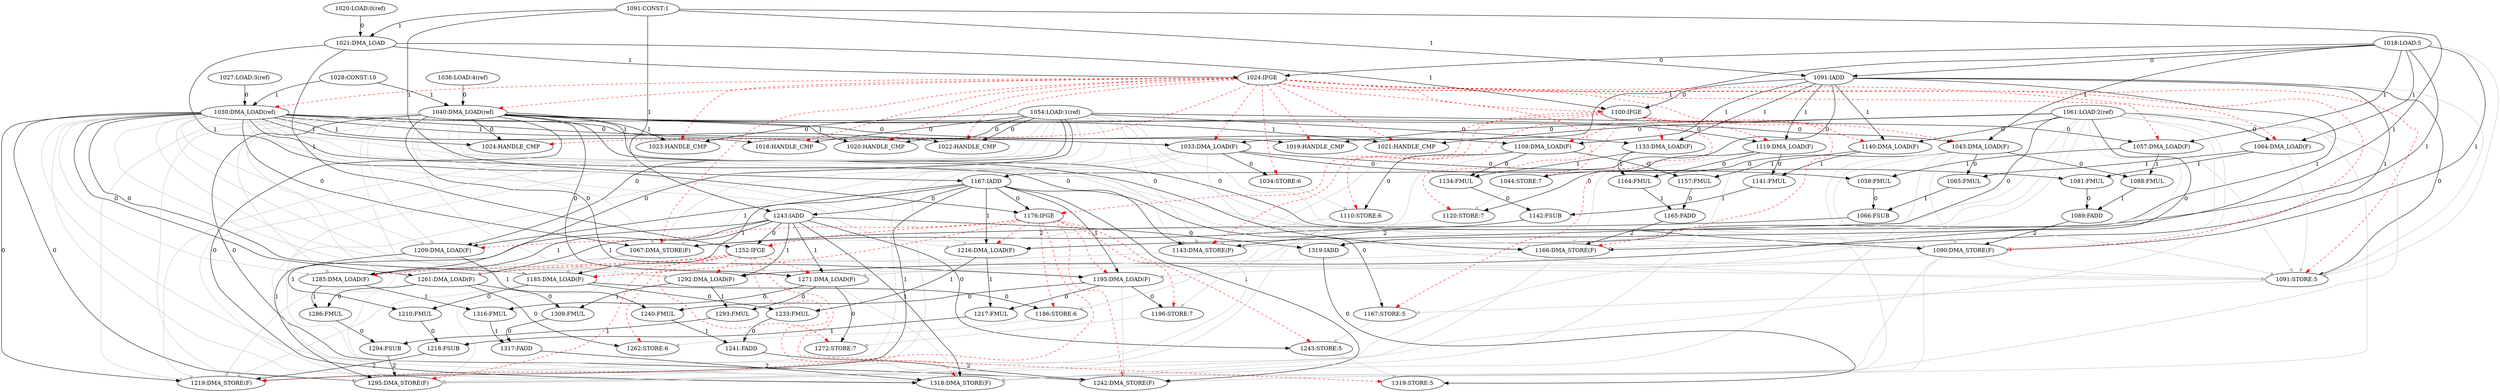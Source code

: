 digraph depgraph {
"1091:IADD" -> "1091:STORE:5"[label=0];
"1018:LOAD:5" -> "1091:STORE:5"[color=gray];
"1024:IFGE" -> "1091:STORE:5"[color=red,style=dashed];
"1033:DMA_LOAD(F)" -> "1091:STORE:5"[color=gray];
"1043:DMA_LOAD(F)" -> "1091:STORE:5"[color=gray];
"1057:DMA_LOAD(F)" -> "1091:STORE:5"[color=gray];
"1064:DMA_LOAD(F)" -> "1091:STORE:5"[color=gray];
"1067:DMA_STORE(F)" -> "1091:STORE:5"[color=gray];
"1090:DMA_STORE(F)" -> "1091:STORE:5"[color=gray];
"1091:IADD" -> "1091:STORE:5"[color=gray];
"1018:LOAD:5" -> "1024:IFGE"[label=0];
"1021:DMA_LOAD" -> "1024:IFGE"[label=1];
"1030:DMA_LOAD(ref)" -> "1033:DMA_LOAD(F)"[label=0];
"1018:LOAD:5" -> "1033:DMA_LOAD(F)"[label=1];
"1024:IFGE" -> "1033:DMA_LOAD(F)"[color=red,style=dashed];
"1040:DMA_LOAD(ref)" -> "1043:DMA_LOAD(F)"[label=0];
"1018:LOAD:5" -> "1043:DMA_LOAD(F)"[label=1];
"1024:IFGE" -> "1043:DMA_LOAD(F)"[color=red,style=dashed];
"1054:LOAD:1(ref)" -> "1057:DMA_LOAD(F)"[label=0];
"1018:LOAD:5" -> "1057:DMA_LOAD(F)"[label=1];
"1024:IFGE" -> "1057:DMA_LOAD(F)"[color=red,style=dashed];
"1061:LOAD:2(ref)" -> "1064:DMA_LOAD(F)"[label=0];
"1018:LOAD:5" -> "1064:DMA_LOAD(F)"[label=1];
"1024:IFGE" -> "1064:DMA_LOAD(F)"[color=red,style=dashed];
"1030:DMA_LOAD(ref)" -> "1067:DMA_STORE(F)"[label=0];
"1018:LOAD:5" -> "1067:DMA_STORE(F)"[label=1];
"1066:FSUB" -> "1067:DMA_STORE(F)"[label=2];
"1024:IFGE" -> "1067:DMA_STORE(F)"[color=red,style=dashed];
"1033:DMA_LOAD(F)" -> "1067:DMA_STORE(F)"[color=gray];
"1040:DMA_LOAD(ref)" -> "1067:DMA_STORE(F)"[color=gray];
"1054:LOAD:1(ref)" -> "1067:DMA_STORE(F)"[color=gray];
"1061:LOAD:2(ref)" -> "1067:DMA_STORE(F)"[color=gray];
"1040:DMA_LOAD(ref)" -> "1090:DMA_STORE(F)"[label=0];
"1018:LOAD:5" -> "1090:DMA_STORE(F)"[label=1];
"1089:FADD" -> "1090:DMA_STORE(F)"[label=2];
"1024:IFGE" -> "1090:DMA_STORE(F)"[color=red,style=dashed];
"1030:DMA_LOAD(ref)" -> "1090:DMA_STORE(F)"[color=gray];
"1043:DMA_LOAD(F)" -> "1090:DMA_STORE(F)"[color=gray];
"1054:LOAD:1(ref)" -> "1090:DMA_STORE(F)"[color=gray];
"1061:LOAD:2(ref)" -> "1090:DMA_STORE(F)"[color=gray];
"1018:LOAD:5" -> "1091:IADD"[label=0];
"1091:CONST:1" -> "1091:IADD"[label=1];
"1020:LOAD:0(ref)" -> "1021:DMA_LOAD"[label=0];
"1091:CONST:1" -> "1021:DMA_LOAD"[label=1];
"1091:IADD" -> "1100:IFGE"[label=0];
"1021:DMA_LOAD" -> "1100:IFGE"[label=1];
"1024:IFGE" -> "1100:IFGE"[color=red,style=dashed];
"1167:IADD" -> "1176:IFGE"[label=0];
"1021:DMA_LOAD" -> "1176:IFGE"[label=1];
"1100:IFGE" -> "1176:IFGE"[color=red,style=dashed];
"1243:IADD" -> "1252:IFGE"[label=0];
"1021:DMA_LOAD" -> "1252:IFGE"[label=1];
"1176:IFGE" -> "1252:IFGE"[color=red,style=dashed];
"1027:LOAD:3(ref)" -> "1030:DMA_LOAD(ref)"[label=0];
"1028:CONST:10" -> "1030:DMA_LOAD(ref)"[label=1];
"1024:IFGE" -> "1030:DMA_LOAD(ref)"[color=red,style=dashed];
"1033:DMA_LOAD(F)" -> "1034:STORE:6"[label=0];
"1024:IFGE" -> "1034:STORE:6"[color=red,style=dashed];
"1036:LOAD:4(ref)" -> "1040:DMA_LOAD(ref)"[label=0];
"1028:CONST:10" -> "1040:DMA_LOAD(ref)"[label=1];
"1024:IFGE" -> "1040:DMA_LOAD(ref)"[color=red,style=dashed];
"1043:DMA_LOAD(F)" -> "1044:STORE:7"[label=0];
"1024:IFGE" -> "1044:STORE:7"[color=red,style=dashed];
"1040:DMA_LOAD(ref)" -> "1166:DMA_STORE(F)"[label=0];
"1091:IADD" -> "1166:DMA_STORE(F)"[label=1];
"1165:FADD" -> "1166:DMA_STORE(F)"[label=2];
"1030:DMA_LOAD(ref)" -> "1166:DMA_STORE(F)"[color=gray];
"1054:LOAD:1(ref)" -> "1166:DMA_STORE(F)"[color=gray];
"1061:LOAD:2(ref)" -> "1166:DMA_STORE(F)"[color=gray];
"1100:IFGE" -> "1166:DMA_STORE(F)"[color=red,style=dashed];
"1119:DMA_LOAD(F)" -> "1166:DMA_STORE(F)"[color=gray];
"1040:DMA_LOAD(ref)" -> "1195:DMA_LOAD(F)"[label=0];
"1167:IADD" -> "1195:DMA_LOAD(F)"[label=1];
"1030:DMA_LOAD(ref)" -> "1195:DMA_LOAD(F)"[color=gray];
"1090:DMA_STORE(F)" -> "1195:DMA_LOAD(F)"[color=gray];
"1176:IFGE" -> "1195:DMA_LOAD(F)"[color=red,style=dashed];
"1054:LOAD:1(ref)" -> "1209:DMA_LOAD(F)"[label=0];
"1167:IADD" -> "1209:DMA_LOAD(F)"[label=1];
"1030:DMA_LOAD(ref)" -> "1209:DMA_LOAD(F)"[color=gray];
"1040:DMA_LOAD(ref)" -> "1209:DMA_LOAD(F)"[color=gray];
"1176:IFGE" -> "1209:DMA_LOAD(F)"[color=red,style=dashed];
"1061:LOAD:2(ref)" -> "1216:DMA_LOAD(F)"[label=0];
"1167:IADD" -> "1216:DMA_LOAD(F)"[label=1];
"1030:DMA_LOAD(ref)" -> "1216:DMA_LOAD(F)"[color=gray];
"1040:DMA_LOAD(ref)" -> "1216:DMA_LOAD(F)"[color=gray];
"1176:IFGE" -> "1216:DMA_LOAD(F)"[color=red,style=dashed];
"1040:DMA_LOAD(ref)" -> "1242:DMA_STORE(F)"[label=0];
"1167:IADD" -> "1242:DMA_STORE(F)"[label=1];
"1241:FADD" -> "1242:DMA_STORE(F)"[label=2];
"1030:DMA_LOAD(ref)" -> "1242:DMA_STORE(F)"[color=gray];
"1043:DMA_LOAD(F)" -> "1242:DMA_STORE(F)"[color=gray];
"1054:LOAD:1(ref)" -> "1242:DMA_STORE(F)"[color=gray];
"1061:LOAD:2(ref)" -> "1242:DMA_STORE(F)"[color=gray];
"1090:DMA_STORE(F)" -> "1242:DMA_STORE(F)"[color=gray];
"1176:IFGE" -> "1242:DMA_STORE(F)"[color=red,style=dashed];
"1195:DMA_LOAD(F)" -> "1242:DMA_STORE(F)"[color=gray];
"1040:DMA_LOAD(ref)" -> "1271:DMA_LOAD(F)"[label=0];
"1243:IADD" -> "1271:DMA_LOAD(F)"[label=1];
"1030:DMA_LOAD(ref)" -> "1271:DMA_LOAD(F)"[color=gray];
"1090:DMA_STORE(F)" -> "1271:DMA_LOAD(F)"[color=gray];
"1166:DMA_STORE(F)" -> "1271:DMA_LOAD(F)"[color=gray];
"1252:IFGE" -> "1271:DMA_LOAD(F)"[color=red,style=dashed];
"1054:LOAD:1(ref)" -> "1285:DMA_LOAD(F)"[label=0];
"1243:IADD" -> "1285:DMA_LOAD(F)"[label=1];
"1030:DMA_LOAD(ref)" -> "1285:DMA_LOAD(F)"[color=gray];
"1040:DMA_LOAD(ref)" -> "1285:DMA_LOAD(F)"[color=gray];
"1252:IFGE" -> "1285:DMA_LOAD(F)"[color=red,style=dashed];
"1061:LOAD:2(ref)" -> "1292:DMA_LOAD(F)"[label=0];
"1243:IADD" -> "1292:DMA_LOAD(F)"[label=1];
"1030:DMA_LOAD(ref)" -> "1292:DMA_LOAD(F)"[color=gray];
"1040:DMA_LOAD(ref)" -> "1292:DMA_LOAD(F)"[color=gray];
"1252:IFGE" -> "1292:DMA_LOAD(F)"[color=red,style=dashed];
"1040:DMA_LOAD(ref)" -> "1318:DMA_STORE(F)"[label=0];
"1243:IADD" -> "1318:DMA_STORE(F)"[label=1];
"1317:FADD" -> "1318:DMA_STORE(F)"[label=2];
"1030:DMA_LOAD(ref)" -> "1318:DMA_STORE(F)"[color=gray];
"1043:DMA_LOAD(F)" -> "1318:DMA_STORE(F)"[color=gray];
"1054:LOAD:1(ref)" -> "1318:DMA_STORE(F)"[color=gray];
"1061:LOAD:2(ref)" -> "1318:DMA_STORE(F)"[color=gray];
"1090:DMA_STORE(F)" -> "1318:DMA_STORE(F)"[color=gray];
"1119:DMA_LOAD(F)" -> "1318:DMA_STORE(F)"[color=gray];
"1166:DMA_STORE(F)" -> "1318:DMA_STORE(F)"[color=gray];
"1252:IFGE" -> "1318:DMA_STORE(F)"[color=red,style=dashed];
"1271:DMA_LOAD(F)" -> "1318:DMA_STORE(F)"[color=gray];
"1030:DMA_LOAD(ref)" -> "1109:DMA_LOAD(F)"[label=0];
"1091:IADD" -> "1109:DMA_LOAD(F)"[label=1];
"1100:IFGE" -> "1109:DMA_LOAD(F)"[color=red,style=dashed];
"1030:DMA_LOAD(ref)" -> "1143:DMA_STORE(F)"[label=0];
"1091:IADD" -> "1143:DMA_STORE(F)"[label=1];
"1142:FSUB" -> "1143:DMA_STORE(F)"[label=2];
"1040:DMA_LOAD(ref)" -> "1143:DMA_STORE(F)"[color=gray];
"1054:LOAD:1(ref)" -> "1143:DMA_STORE(F)"[color=gray];
"1061:LOAD:2(ref)" -> "1143:DMA_STORE(F)"[color=gray];
"1100:IFGE" -> "1143:DMA_STORE(F)"[color=red,style=dashed];
"1109:DMA_LOAD(F)" -> "1143:DMA_STORE(F)"[color=gray];
"1030:DMA_LOAD(ref)" -> "1185:DMA_LOAD(F)"[label=0];
"1167:IADD" -> "1185:DMA_LOAD(F)"[label=1];
"1040:DMA_LOAD(ref)" -> "1185:DMA_LOAD(F)"[color=gray];
"1067:DMA_STORE(F)" -> "1185:DMA_LOAD(F)"[color=gray];
"1176:IFGE" -> "1185:DMA_LOAD(F)"[color=red,style=dashed];
"1030:DMA_LOAD(ref)" -> "1219:DMA_STORE(F)"[label=0];
"1167:IADD" -> "1219:DMA_STORE(F)"[label=1];
"1218:FSUB" -> "1219:DMA_STORE(F)"[label=2];
"1033:DMA_LOAD(F)" -> "1219:DMA_STORE(F)"[color=gray];
"1040:DMA_LOAD(ref)" -> "1219:DMA_STORE(F)"[color=gray];
"1054:LOAD:1(ref)" -> "1219:DMA_STORE(F)"[color=gray];
"1061:LOAD:2(ref)" -> "1219:DMA_STORE(F)"[color=gray];
"1067:DMA_STORE(F)" -> "1219:DMA_STORE(F)"[color=gray];
"1176:IFGE" -> "1219:DMA_STORE(F)"[color=red,style=dashed];
"1185:DMA_LOAD(F)" -> "1219:DMA_STORE(F)"[color=gray];
"1030:DMA_LOAD(ref)" -> "1261:DMA_LOAD(F)"[label=0];
"1243:IADD" -> "1261:DMA_LOAD(F)"[label=1];
"1040:DMA_LOAD(ref)" -> "1261:DMA_LOAD(F)"[color=gray];
"1067:DMA_STORE(F)" -> "1261:DMA_LOAD(F)"[color=gray];
"1143:DMA_STORE(F)" -> "1261:DMA_LOAD(F)"[color=gray];
"1252:IFGE" -> "1261:DMA_LOAD(F)"[color=red,style=dashed];
"1030:DMA_LOAD(ref)" -> "1295:DMA_STORE(F)"[label=0];
"1243:IADD" -> "1295:DMA_STORE(F)"[label=1];
"1294:FSUB" -> "1295:DMA_STORE(F)"[label=2];
"1033:DMA_LOAD(F)" -> "1295:DMA_STORE(F)"[color=gray];
"1040:DMA_LOAD(ref)" -> "1295:DMA_STORE(F)"[color=gray];
"1054:LOAD:1(ref)" -> "1295:DMA_STORE(F)"[color=gray];
"1061:LOAD:2(ref)" -> "1295:DMA_STORE(F)"[color=gray];
"1067:DMA_STORE(F)" -> "1295:DMA_STORE(F)"[color=gray];
"1109:DMA_LOAD(F)" -> "1295:DMA_STORE(F)"[color=gray];
"1143:DMA_STORE(F)" -> "1295:DMA_STORE(F)"[color=gray];
"1252:IFGE" -> "1295:DMA_STORE(F)"[color=red,style=dashed];
"1261:DMA_LOAD(F)" -> "1295:DMA_STORE(F)"[color=gray];
"1033:DMA_LOAD(F)" -> "1058:FMUL"[label=0];
"1057:DMA_LOAD(F)" -> "1058:FMUL"[label=1];
"1033:DMA_LOAD(F)" -> "1081:FMUL"[label=0];
"1064:DMA_LOAD(F)" -> "1081:FMUL"[label=1];
"1109:DMA_LOAD(F)" -> "1110:STORE:6"[label=0];
"1034:STORE:6" -> "1110:STORE:6"[color=gray];
"1100:IFGE" -> "1110:STORE:6"[color=red,style=dashed];
"1040:DMA_LOAD(ref)" -> "1119:DMA_LOAD(F)"[label=0];
"1091:IADD" -> "1119:DMA_LOAD(F)"[label=1];
"1100:IFGE" -> "1119:DMA_LOAD(F)"[color=red,style=dashed];
"1043:DMA_LOAD(F)" -> "1065:FMUL"[label=0];
"1064:DMA_LOAD(F)" -> "1065:FMUL"[label=1];
"1043:DMA_LOAD(F)" -> "1088:FMUL"[label=0];
"1057:DMA_LOAD(F)" -> "1088:FMUL"[label=1];
"1119:DMA_LOAD(F)" -> "1120:STORE:7"[label=0];
"1044:STORE:7" -> "1120:STORE:7"[color=gray];
"1100:IFGE" -> "1120:STORE:7"[color=red,style=dashed];
"1054:LOAD:1(ref)" -> "1133:DMA_LOAD(F)"[label=0];
"1091:IADD" -> "1133:DMA_LOAD(F)"[label=1];
"1100:IFGE" -> "1133:DMA_LOAD(F)"[color=red,style=dashed];
"1058:FMUL" -> "1066:FSUB"[label=0];
"1065:FMUL" -> "1066:FSUB"[label=1];
"1061:LOAD:2(ref)" -> "1140:DMA_LOAD(F)"[label=0];
"1091:IADD" -> "1140:DMA_LOAD(F)"[label=1];
"1100:IFGE" -> "1140:DMA_LOAD(F)"[color=red,style=dashed];
"1081:FMUL" -> "1089:FADD"[label=0];
"1088:FMUL" -> "1089:FADD"[label=1];
"1091:IADD" -> "1167:IADD"[label=0];
"1091:CONST:1" -> "1167:IADD"[label=1];
"1167:IADD" -> "1243:IADD"[label=0];
"1091:CONST:1" -> "1243:IADD"[label=1];
"1243:IADD" -> "1319:IADD"[label=0];
"1091:CONST:1" -> "1319:IADD"[label=1];
"1167:IADD" -> "1167:STORE:5"[label=0];
"1091:STORE:5" -> "1167:STORE:5"[color=gray];
"1100:IFGE" -> "1167:STORE:5"[color=red,style=dashed];
"1109:DMA_LOAD(F)" -> "1134:FMUL"[label=0];
"1133:DMA_LOAD(F)" -> "1134:FMUL"[label=1];
"1109:DMA_LOAD(F)" -> "1157:FMUL"[label=0];
"1140:DMA_LOAD(F)" -> "1157:FMUL"[label=1];
"1185:DMA_LOAD(F)" -> "1186:STORE:6"[label=0];
"1110:STORE:6" -> "1186:STORE:6"[color=gray];
"1176:IFGE" -> "1186:STORE:6"[color=red,style=dashed];
"1119:DMA_LOAD(F)" -> "1141:FMUL"[label=0];
"1140:DMA_LOAD(F)" -> "1141:FMUL"[label=1];
"1119:DMA_LOAD(F)" -> "1164:FMUL"[label=0];
"1133:DMA_LOAD(F)" -> "1164:FMUL"[label=1];
"1195:DMA_LOAD(F)" -> "1196:STORE:7"[label=0];
"1120:STORE:7" -> "1196:STORE:7"[color=gray];
"1176:IFGE" -> "1196:STORE:7"[color=red,style=dashed];
"1134:FMUL" -> "1142:FSUB"[label=0];
"1141:FMUL" -> "1142:FSUB"[label=1];
"1157:FMUL" -> "1165:FADD"[label=0];
"1164:FMUL" -> "1165:FADD"[label=1];
"1243:IADD" -> "1243:STORE:5"[label=0];
"1167:STORE:5" -> "1243:STORE:5"[color=gray];
"1176:IFGE" -> "1243:STORE:5"[color=red,style=dashed];
"1185:DMA_LOAD(F)" -> "1210:FMUL"[label=0];
"1209:DMA_LOAD(F)" -> "1210:FMUL"[label=1];
"1185:DMA_LOAD(F)" -> "1233:FMUL"[label=0];
"1216:DMA_LOAD(F)" -> "1233:FMUL"[label=1];
"1261:DMA_LOAD(F)" -> "1262:STORE:6"[label=0];
"1186:STORE:6" -> "1262:STORE:6"[color=gray];
"1252:IFGE" -> "1262:STORE:6"[color=red,style=dashed];
"1195:DMA_LOAD(F)" -> "1217:FMUL"[label=0];
"1216:DMA_LOAD(F)" -> "1217:FMUL"[label=1];
"1195:DMA_LOAD(F)" -> "1240:FMUL"[label=0];
"1209:DMA_LOAD(F)" -> "1240:FMUL"[label=1];
"1271:DMA_LOAD(F)" -> "1272:STORE:7"[label=0];
"1196:STORE:7" -> "1272:STORE:7"[color=gray];
"1252:IFGE" -> "1272:STORE:7"[color=red,style=dashed];
"1210:FMUL" -> "1218:FSUB"[label=0];
"1217:FMUL" -> "1218:FSUB"[label=1];
"1233:FMUL" -> "1241:FADD"[label=0];
"1240:FMUL" -> "1241:FADD"[label=1];
"1319:IADD" -> "1319:STORE:5"[label=0];
"1243:STORE:5" -> "1319:STORE:5"[color=gray];
"1252:IFGE" -> "1319:STORE:5"[color=red,style=dashed];
"1261:DMA_LOAD(F)" -> "1286:FMUL"[label=0];
"1285:DMA_LOAD(F)" -> "1286:FMUL"[label=1];
"1261:DMA_LOAD(F)" -> "1309:FMUL"[label=0];
"1292:DMA_LOAD(F)" -> "1309:FMUL"[label=1];
"1271:DMA_LOAD(F)" -> "1293:FMUL"[label=0];
"1292:DMA_LOAD(F)" -> "1293:FMUL"[label=1];
"1271:DMA_LOAD(F)" -> "1316:FMUL"[label=0];
"1285:DMA_LOAD(F)" -> "1316:FMUL"[label=1];
"1286:FMUL" -> "1294:FSUB"[label=0];
"1293:FMUL" -> "1294:FSUB"[label=1];
"1309:FMUL" -> "1317:FADD"[label=0];
"1316:FMUL" -> "1317:FADD"[label=1];
"1054:LOAD:1(ref)" -> "1018:HANDLE_CMP"[label=0];
"1030:DMA_LOAD(ref)" -> "1018:HANDLE_CMP"[label=1];
"1024:IFGE" -> "1018:HANDLE_CMP"[color=red,style=dashed];
"1061:LOAD:2(ref)" -> "1019:HANDLE_CMP"[label=0];
"1030:DMA_LOAD(ref)" -> "1019:HANDLE_CMP"[label=1];
"1024:IFGE" -> "1019:HANDLE_CMP"[color=red,style=dashed];
"1054:LOAD:1(ref)" -> "1020:HANDLE_CMP"[label=0];
"1040:DMA_LOAD(ref)" -> "1020:HANDLE_CMP"[label=1];
"1024:IFGE" -> "1020:HANDLE_CMP"[color=red,style=dashed];
"1061:LOAD:2(ref)" -> "1021:HANDLE_CMP"[label=0];
"1040:DMA_LOAD(ref)" -> "1021:HANDLE_CMP"[label=1];
"1024:IFGE" -> "1021:HANDLE_CMP"[color=red,style=dashed];
"1054:LOAD:1(ref)" -> "1022:HANDLE_CMP"[label=0];
"1030:DMA_LOAD(ref)" -> "1022:HANDLE_CMP"[label=1];
"1024:IFGE" -> "1022:HANDLE_CMP"[color=red,style=dashed];
"1054:LOAD:1(ref)" -> "1023:HANDLE_CMP"[label=0];
"1040:DMA_LOAD(ref)" -> "1023:HANDLE_CMP"[label=1];
"1024:IFGE" -> "1023:HANDLE_CMP"[color=red,style=dashed];
"1040:DMA_LOAD(ref)" -> "1024:HANDLE_CMP"[label=0];
"1030:DMA_LOAD(ref)" -> "1024:HANDLE_CMP"[label=1];
"1024:IFGE" -> "1024:HANDLE_CMP"[color=red,style=dashed];
}